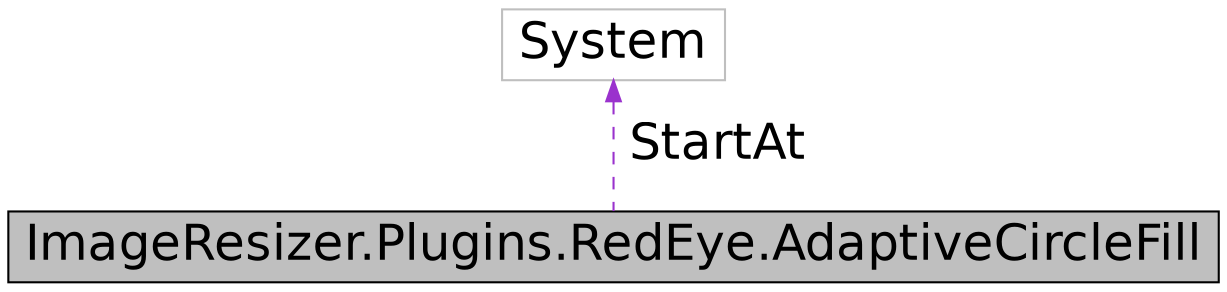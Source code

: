 digraph G
{
  edge [fontname="Helvetica",fontsize="24",labelfontname="Helvetica",labelfontsize="24"];
  node [fontname="Helvetica",fontsize="24",shape=record];
  Node1 [label="ImageResizer.Plugins.RedEye.AdaptiveCircleFill",height=0.2,width=0.4,color="black", fillcolor="grey75", style="filled" fontcolor="black"];
  Node2 -> Node1 [dir="back",color="darkorchid3",fontsize="24",style="dashed",label=" StartAt" ,fontname="Helvetica"];
  Node2 [label="System",height=0.2,width=0.4,color="grey75", fillcolor="white", style="filled"];
}
